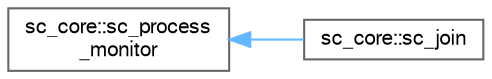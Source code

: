 digraph "Graphical Class Hierarchy"
{
 // LATEX_PDF_SIZE
  bgcolor="transparent";
  edge [fontname=FreeSans,fontsize=10,labelfontname=FreeSans,labelfontsize=10];
  node [fontname=FreeSans,fontsize=10,shape=box,height=0.2,width=0.4];
  rankdir="LR";
  Node0 [id="Node000000",label="sc_core::sc_process\l_monitor",height=0.2,width=0.4,color="grey40", fillcolor="white", style="filled",URL="$a02145.html",tooltip=" "];
  Node0 -> Node1 [id="edge142_Node000000_Node000001",dir="back",color="steelblue1",style="solid",tooltip=" "];
  Node1 [id="Node000001",label="sc_core::sc_join",height=0.2,width=0.4,color="grey40", fillcolor="white", style="filled",URL="$a02085.html",tooltip=" "];
}
